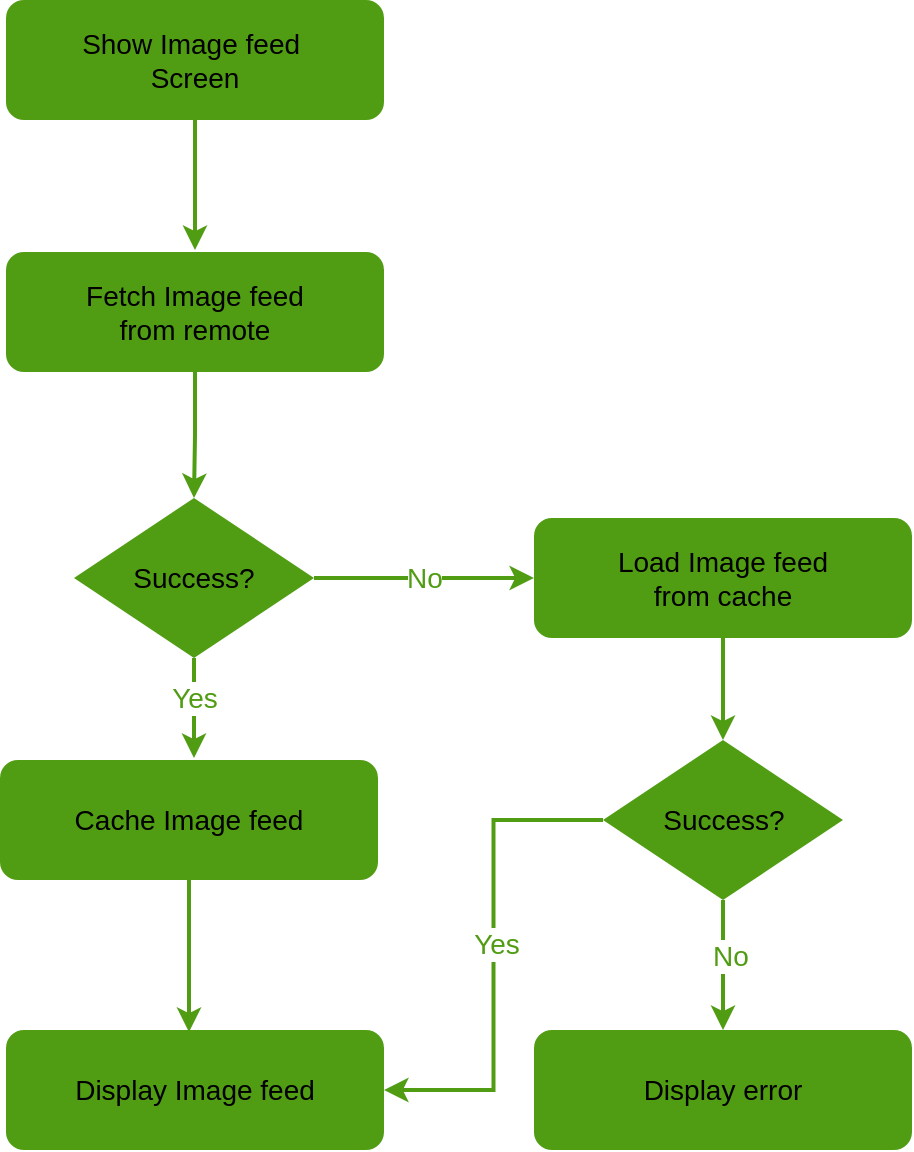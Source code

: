<mxfile version="22.1.7" type="github">
  <diagram name="Page-1" id="FQMe3sk_pjfR0z0jCS1p">
    <mxGraphModel dx="2074" dy="1063" grid="0" gridSize="10" guides="1" tooltips="1" connect="1" arrows="1" fold="1" page="1" pageScale="1" pageWidth="850" pageHeight="1400" math="0" shadow="0">
      <root>
        <mxCell id="0" />
        <mxCell id="1" parent="0" />
        <mxCell id="6vnq4RKL8hQPyhXiG5My-7" style="edgeStyle=orthogonalEdgeStyle;rounded=0;orthogonalLoop=1;jettySize=auto;html=1;strokeWidth=2;strokeColor=#509C13;" edge="1" parent="1" source="6vnq4RKL8hQPyhXiG5My-1">
          <mxGeometry relative="1" as="geometry">
            <mxPoint x="425.5" y="232" as="targetPoint" />
          </mxGeometry>
        </mxCell>
        <mxCell id="6vnq4RKL8hQPyhXiG5My-1" value="&lt;font style=&quot;font-size: 14px;&quot;&gt;Show Image feed&amp;nbsp;&lt;br style=&quot;font-size: 14px;&quot;&gt;Screen&lt;/font&gt;" style="rounded=1;whiteSpace=wrap;html=1;fillColor=#509c13;strokeColor=none;fontFamily=Helvetica;fontSize=14;verticalAlign=middle;" vertex="1" parent="1">
          <mxGeometry x="331" y="107" width="189" height="60" as="geometry" />
        </mxCell>
        <mxCell id="6vnq4RKL8hQPyhXiG5My-11" style="edgeStyle=orthogonalEdgeStyle;rounded=0;orthogonalLoop=1;jettySize=auto;html=1;entryX=0.5;entryY=0;entryDx=0;entryDy=0;strokeWidth=2;strokeColor=#509C13;" edge="1" parent="1" source="6vnq4RKL8hQPyhXiG5My-2" target="6vnq4RKL8hQPyhXiG5My-9">
          <mxGeometry relative="1" as="geometry" />
        </mxCell>
        <mxCell id="6vnq4RKL8hQPyhXiG5My-2" value="Fetch Image feed&lt;br&gt;from remote" style="rounded=1;whiteSpace=wrap;html=1;fillColor=#509c13;strokeColor=none;fontFamily=Helvetica;fontSize=14;verticalAlign=middle;" vertex="1" parent="1">
          <mxGeometry x="331" y="233" width="189" height="60" as="geometry" />
        </mxCell>
        <mxCell id="6vnq4RKL8hQPyhXiG5My-8" style="edgeStyle=orthogonalEdgeStyle;rounded=0;orthogonalLoop=1;jettySize=auto;html=1;strokeWidth=2;strokeColor=#509C13;" edge="1" parent="1" source="6vnq4RKL8hQPyhXiG5My-3">
          <mxGeometry relative="1" as="geometry">
            <mxPoint x="422.5" y="623" as="targetPoint" />
          </mxGeometry>
        </mxCell>
        <mxCell id="6vnq4RKL8hQPyhXiG5My-3" value="Cache Image feed" style="rounded=1;whiteSpace=wrap;html=1;fillColor=#509c13;strokeColor=none;fontFamily=Helvetica;fontSize=14;verticalAlign=middle;" vertex="1" parent="1">
          <mxGeometry x="328" y="487" width="189" height="60" as="geometry" />
        </mxCell>
        <mxCell id="6vnq4RKL8hQPyhXiG5My-4" value="Display Image feed" style="rounded=1;whiteSpace=wrap;html=1;fillColor=#509c13;strokeColor=none;fontFamily=Helvetica;fontSize=14;verticalAlign=middle;" vertex="1" parent="1">
          <mxGeometry x="331" y="622" width="189" height="60" as="geometry" />
        </mxCell>
        <mxCell id="6vnq4RKL8hQPyhXiG5My-12" style="edgeStyle=orthogonalEdgeStyle;rounded=0;orthogonalLoop=1;jettySize=auto;html=1;entryX=0.5;entryY=0;entryDx=0;entryDy=0;strokeWidth=2;strokeColor=#509C13;" edge="1" parent="1" source="6vnq4RKL8hQPyhXiG5My-5" target="6vnq4RKL8hQPyhXiG5My-10">
          <mxGeometry relative="1" as="geometry" />
        </mxCell>
        <mxCell id="6vnq4RKL8hQPyhXiG5My-5" value="Load Image feed&lt;br&gt;from cache" style="rounded=1;whiteSpace=wrap;html=1;fillColor=#509c13;strokeColor=none;fontFamily=Helvetica;fontSize=14;verticalAlign=middle;" vertex="1" parent="1">
          <mxGeometry x="595" y="366" width="189" height="60" as="geometry" />
        </mxCell>
        <mxCell id="6vnq4RKL8hQPyhXiG5My-6" value="Display error" style="rounded=1;whiteSpace=wrap;html=1;fillColor=#509c13;strokeColor=none;fontFamily=Helvetica;fontSize=14;verticalAlign=middle;" vertex="1" parent="1">
          <mxGeometry x="595" y="622" width="189" height="60" as="geometry" />
        </mxCell>
        <mxCell id="6vnq4RKL8hQPyhXiG5My-15" value="&lt;font color=&quot;#509c13&quot; style=&quot;font-size: 14px;&quot;&gt;No&lt;/font&gt;" style="edgeStyle=orthogonalEdgeStyle;rounded=0;orthogonalLoop=1;jettySize=auto;html=1;entryX=0;entryY=0.5;entryDx=0;entryDy=0;strokeWidth=2;strokeColor=#509C13;" edge="1" parent="1" source="6vnq4RKL8hQPyhXiG5My-9" target="6vnq4RKL8hQPyhXiG5My-5">
          <mxGeometry relative="1" as="geometry" />
        </mxCell>
        <mxCell id="6vnq4RKL8hQPyhXiG5My-16" style="edgeStyle=orthogonalEdgeStyle;rounded=0;orthogonalLoop=1;jettySize=auto;html=1;strokeWidth=2;strokeColor=#509C13;" edge="1" parent="1" source="6vnq4RKL8hQPyhXiG5My-9">
          <mxGeometry relative="1" as="geometry">
            <mxPoint x="425" y="486" as="targetPoint" />
          </mxGeometry>
        </mxCell>
        <mxCell id="6vnq4RKL8hQPyhXiG5My-19" value="&lt;font color=&quot;#509c13&quot; style=&quot;font-size: 14px;&quot;&gt;Yes&lt;/font&gt;" style="edgeLabel;html=1;align=center;verticalAlign=middle;resizable=0;points=[];" vertex="1" connectable="0" parent="6vnq4RKL8hQPyhXiG5My-16">
          <mxGeometry x="-0.208" relative="1" as="geometry">
            <mxPoint as="offset" />
          </mxGeometry>
        </mxCell>
        <mxCell id="6vnq4RKL8hQPyhXiG5My-9" value="&lt;font style=&quot;font-size: 14px;&quot;&gt;Success?&lt;/font&gt;" style="rhombus;whiteSpace=wrap;html=1;gradientColor=none;fillColor=#509C13;strokeColor=none;" vertex="1" parent="1">
          <mxGeometry x="365" y="356" width="120" height="80" as="geometry" />
        </mxCell>
        <mxCell id="6vnq4RKL8hQPyhXiG5My-18" style="edgeStyle=orthogonalEdgeStyle;rounded=0;orthogonalLoop=1;jettySize=auto;html=1;entryX=1;entryY=0.5;entryDx=0;entryDy=0;strokeWidth=2;strokeColor=#509C13;" edge="1" parent="1" source="6vnq4RKL8hQPyhXiG5My-10" target="6vnq4RKL8hQPyhXiG5My-4">
          <mxGeometry relative="1" as="geometry" />
        </mxCell>
        <mxCell id="6vnq4RKL8hQPyhXiG5My-20" value="&lt;font color=&quot;#509c13&quot; style=&quot;font-size: 14px;&quot;&gt;Yes&lt;/font&gt;" style="edgeLabel;html=1;align=center;verticalAlign=middle;resizable=0;points=[];" vertex="1" connectable="0" parent="6vnq4RKL8hQPyhXiG5My-18">
          <mxGeometry x="-0.045" y="1" relative="1" as="geometry">
            <mxPoint as="offset" />
          </mxGeometry>
        </mxCell>
        <mxCell id="6vnq4RKL8hQPyhXiG5My-10" value="&lt;font style=&quot;font-size: 14px;&quot;&gt;Success?&lt;/font&gt;" style="rhombus;whiteSpace=wrap;html=1;gradientColor=none;fillColor=#509C13;strokeColor=none;" vertex="1" parent="1">
          <mxGeometry x="629.5" y="477" width="120" height="80" as="geometry" />
        </mxCell>
        <mxCell id="6vnq4RKL8hQPyhXiG5My-17" style="edgeStyle=orthogonalEdgeStyle;rounded=0;orthogonalLoop=1;jettySize=auto;html=1;entryX=0.5;entryY=0;entryDx=0;entryDy=0;entryPerimeter=0;strokeWidth=2;strokeColor=#509C13;" edge="1" parent="1" source="6vnq4RKL8hQPyhXiG5My-10" target="6vnq4RKL8hQPyhXiG5My-6">
          <mxGeometry relative="1" as="geometry" />
        </mxCell>
        <mxCell id="6vnq4RKL8hQPyhXiG5My-21" value="&lt;font color=&quot;#509c13&quot; style=&quot;font-size: 14px;&quot;&gt;No&lt;/font&gt;" style="edgeLabel;html=1;align=center;verticalAlign=middle;resizable=0;points=[];" vertex="1" connectable="0" parent="6vnq4RKL8hQPyhXiG5My-17">
          <mxGeometry x="-0.139" y="3" relative="1" as="geometry">
            <mxPoint as="offset" />
          </mxGeometry>
        </mxCell>
      </root>
    </mxGraphModel>
  </diagram>
</mxfile>
